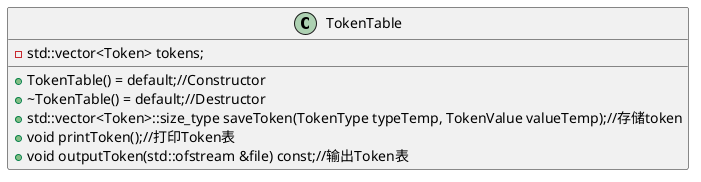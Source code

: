 @startuml

class TokenTable {
    -std::vector<Token> tokens;
    +TokenTable() = default;//Constructor
    +~TokenTable() = default;//Destructor
    +std::vector<Token>::size_type saveToken(TokenType typeTemp, TokenValue valueTemp);//存储token
    +void printToken();//打印Token表
    +void outputToken(std::ofstream &file) const;//输出Token表
}

@enduml